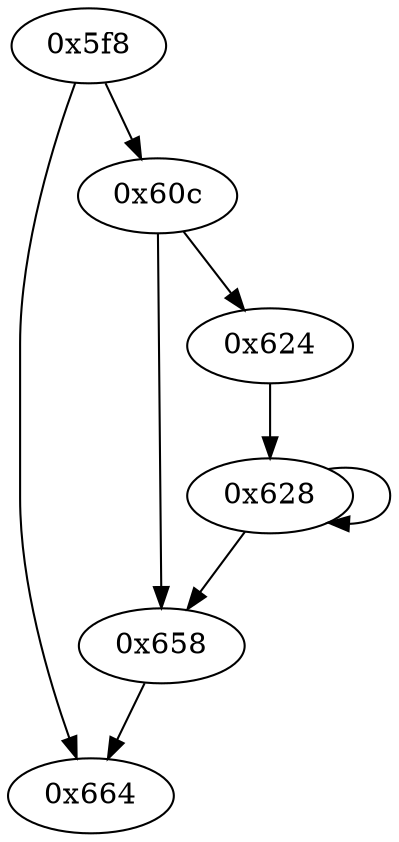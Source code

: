 digraph "" {
	"0x658"	 [opcode="[u'ldr', u'add', u'bl']"];
	"0x664"	 [opcode="[u'mov', u'pop']"];
	"0x658" -> "0x664";
	"0x60c"	 [opcode="[u'ldr', u'mov', u'mov', u'ldrb', u'cmp', u'b']"];
	"0x60c" -> "0x658";
	"0x624"	 [opcode="[u'mov']"];
	"0x60c" -> "0x624";
	"0x628"	 [opcode="[u'ldr', u'add', u'smull', u'asr', u'add', u'add', u'sub', u'add', u'cmp', u'add', u'mov', u'b']"];
	"0x628" -> "0x658";
	"0x628" -> "0x628";
	"0x624" -> "0x628";
	"0x5f8"	 [opcode="[u'push', u'add', u'mov', u'cmp', u'b']"];
	"0x5f8" -> "0x664";
	"0x5f8" -> "0x60c";
}

